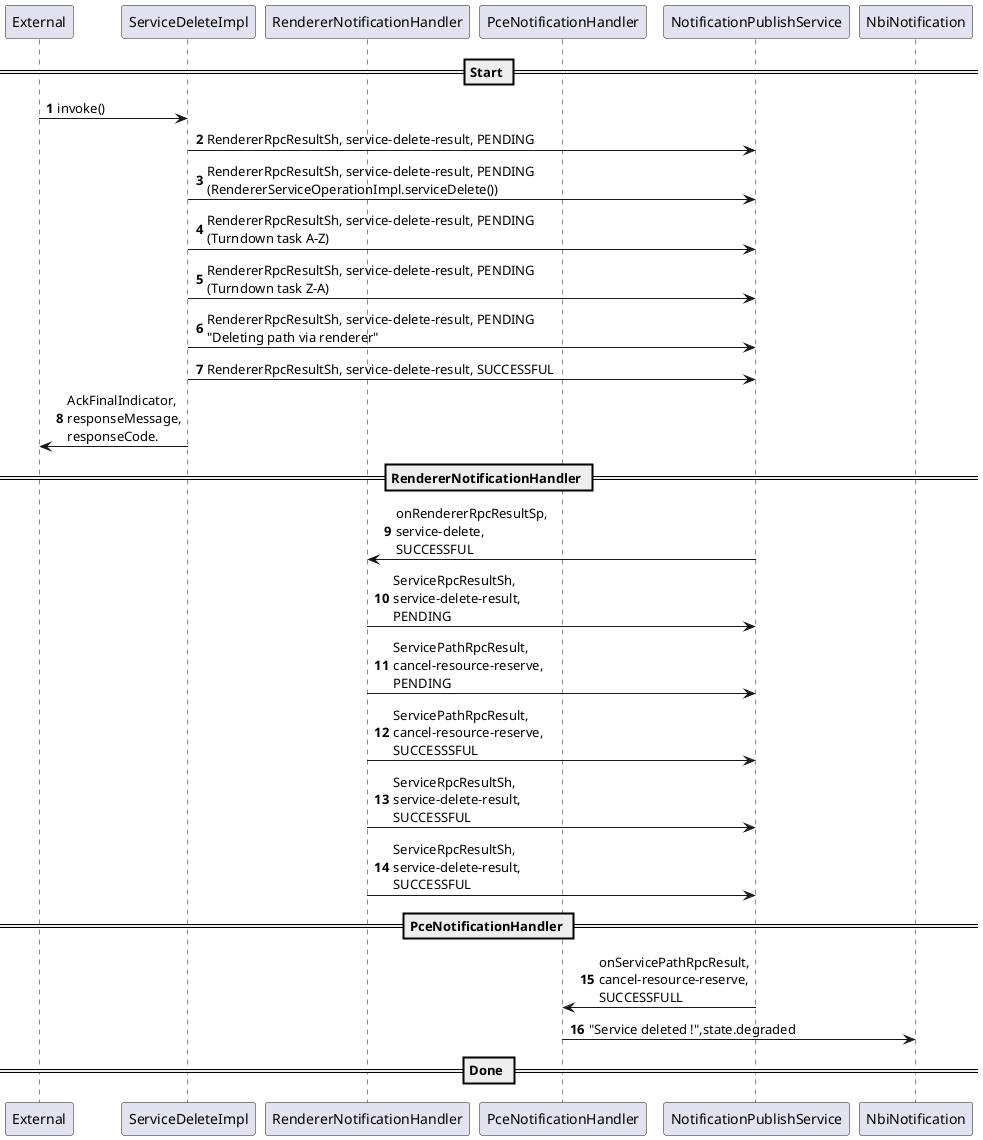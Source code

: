 
@startuml
'https://plantuml.com/sequence-diagram
participant External
participant ServiceDeleteImpl
participant RendererNotificationHandler
participant PceNotificationHandler
participant NotificationPublishService
participant NbiNotification

autonumber
== Start ==
External -> ServiceDeleteImpl: invoke()
ServiceDeleteImpl -> NotificationPublishService: RendererRpcResultSh, service-delete-result, PENDING
ServiceDeleteImpl -> NotificationPublishService: RendererRpcResultSh, service-delete-result, PENDING\n(RendererServiceOperationImpl.serviceDelete())
ServiceDeleteImpl -> NotificationPublishService: RendererRpcResultSh, service-delete-result, PENDING\n(Turndown task A-Z)
ServiceDeleteImpl -> NotificationPublishService: RendererRpcResultSh, service-delete-result, PENDING\n(Turndown task Z-A)
ServiceDeleteImpl -> NotificationPublishService: RendererRpcResultSh, service-delete-result, PENDING\n"Deleting path via renderer"
ServiceDeleteImpl -> NotificationPublishService: RendererRpcResultSh, service-delete-result, SUCCESSFUL
ServiceDeleteImpl -> External: AckFinalIndicator,\nresponseMessage,\nresponseCode.

== RendererNotificationHandler ==
NotificationPublishService -> RendererNotificationHandler: onRendererRpcResultSp,\nservice-delete,\nSUCCESSFUL
RendererNotificationHandler -> NotificationPublishService: ServiceRpcResultSh,\nservice-delete-result,\nPENDING
RendererNotificationHandler -> NotificationPublishService: ServicePathRpcResult,\ncancel-resource-reserve,\nPENDING
RendererNotificationHandler -> NotificationPublishService: ServicePathRpcResult,\ncancel-resource-reserve,\nSUCCESSSFUL
RendererNotificationHandler -> NotificationPublishService: ServiceRpcResultSh,\nservice-delete-result,\nSUCCESSFUL
RendererNotificationHandler -> NotificationPublishService: ServiceRpcResultSh,\nservice-delete-result,\nSUCCESSFUL

== PceNotificationHandler ==
NotificationPublishService -> PceNotificationHandler:onServicePathRpcResult,\ncancel-resource-reserve,\nSUCCESSFULL
PceNotificationHandler -> NbiNotification:"Service deleted !",state.degraded
== Done ==
@enduml
